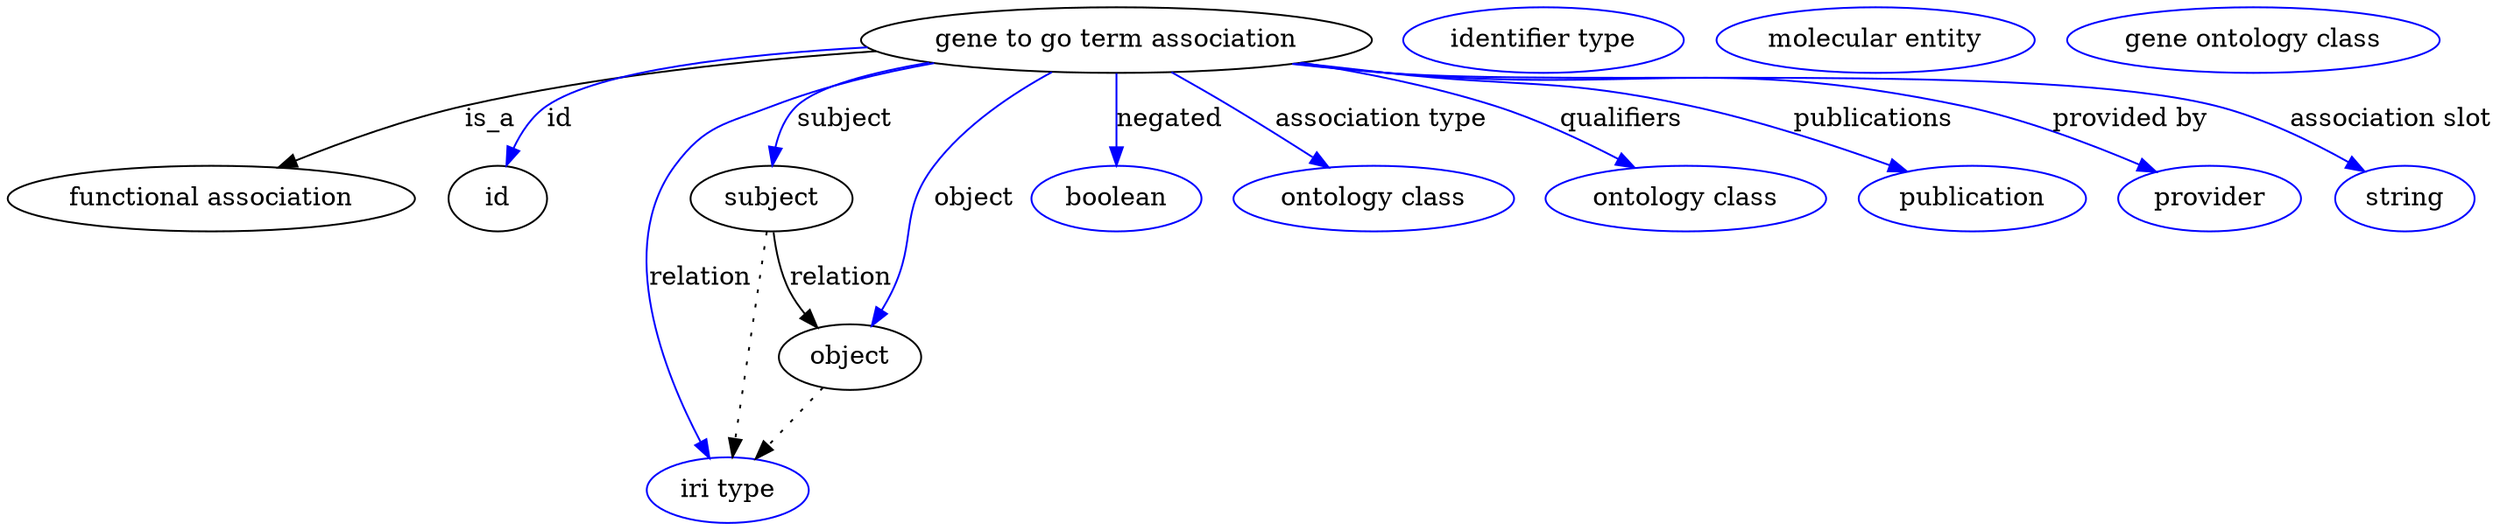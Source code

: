 digraph {
	graph [bb="0,0,1126.7,281"];
	node [label="\N"];
	"gene to go term association"	 [height=0.5,
		label="gene to go term association",
		pos="513.47,263",
		width=2.9685];
	"functional association"	 [height=0.5,
		pos="87.466,177",
		width=2.4296];
	"gene to go term association" -> "functional association"	 [label=is_a,
		lp="221.74,220",
		pos="e,121.19,193.66 411.02,257.75 351.57,252.99 275.68,243.99 209.91,227 182.66,219.96 153.42,208.19 130.35,197.84"];
	id	 [height=0.5,
		pos="219.47,177",
		width=0.75];
	"gene to go term association" -> id	 [color=blue,
		label=id,
		lp="255.91,220",
		pos="e,225.52,194.66 410.5,258.03 348.14,253.3 275.74,244.22 249.58,227 241.12,221.44 234.68,212.6 229.97,203.9",
		style=solid];
	subject	 [height=0.5,
		pos="352.47,177",
		width=0.97656];
	"gene to go term association" -> subject	 [color=blue,
		label=subject,
		lp="390.29,220",
		pos="e,354.43,195.06 436.38,250.46 407.98,244.46 380.19,236.5 369.81,227 363.52,221.24 359.51,213.09 356.96,205.03",
		style=solid];
	relation	 [color=blue,
		height=0.5,
		label="iri type",
		pos="332.47,18",
		width=0.9834];
	"gene to go term association" -> relation	 [color=blue,
		label=relation,
		lp="316.84,134",
		pos="e,323.07,35.476 434.63,250.75 409.07,245.26 380.99,237.56 356.47,227 332.92,216.86 322.34,216.56 308.47,195 278.66,148.68 301.77,\
81.424 318.71,44.586",
		style=solid];
	object	 [height=0.5,
		pos="392.47,91",
		width=0.88096];
	"gene to go term association" -> object	 [color=blue,
		label=object,
		lp="449.57,177",
		pos="e,401.19,108.39 485.56,245.53 468.06,233.3 446.25,215.51 432.26,195 414.3,168.67 421.36,156.57 409.47,127 408.23,123.92 406.86,120.73 \
405.45,117.58",
		style=solid];
	negated	 [color=blue,
		height=0.5,
		label=boolean,
		pos="513.47,177",
		width=1.0584];
	"gene to go term association" -> negated	 [color=blue,
		label=negated,
		lp="535.23,220",
		pos="e,513.47,195.21 513.47,244.76 513.47,233.36 513.47,218.43 513.47,205.49",
		style=solid];
	"association type"	 [color=blue,
		height=0.5,
		label="ontology class",
		pos="630.47,177",
		width=1.6931];
	"gene to go term association" -> "association type"	 [color=blue,
		label="association type",
		lp="624.37,220",
		pos="e,607.73,193.71 537.42,245.39 555.36,232.2 580.05,214.06 599.49,199.77",
		style=solid];
	qualifiers	 [color=blue,
		height=0.5,
		label="ontology class",
		pos="770.47,177",
		width=1.6931];
	"gene to go term association" -> qualifiers	 [color=blue,
		label=qualifiers,
		lp="730.52,220",
		pos="e,743.3,193.38 588.68,250.19 615.83,244.5 646.44,236.82 673.47,227 694.39,219.39 716.54,208.24 734.39,198.39",
		style=solid];
	publications	 [color=blue,
		height=0.5,
		label=publication,
		pos="899.47,177",
		width=1.3859];
	"gene to go term association" -> publications	 [color=blue,
		label=publications,
		lp="841.68,220",
		pos="e,867.2,190.78 591.75,250.66 604.35,248.73 617.27,246.78 629.47,245 687.62,236.49 703.39,241.02 760.47,227 793.85,218.8 830.38,205.48 \
857.61,194.65",
		style=solid];
	"provided by"	 [color=blue,
		height=0.5,
		label=provider,
		pos="1007.5,177",
		width=1.1129];
	"gene to go term association" -> "provided by"	 [color=blue,
		label="provided by",
		lp="957.1,220",
		pos="e,980.26,190.4 589.47,250.29 602.78,248.33 616.51,246.47 629.47,245 740.15,232.45 770.8,251.54 879.47,227 911.45,219.78 945.99,205.9 \
971.11,194.59",
		style=solid];
	"association slot"	 [color=blue,
		height=0.5,
		label=string,
		pos="1096.5,177",
		width=0.8403];
	"gene to go term association" -> "association slot"	 [color=blue,
		label="association slot",
		lp="1074.4,220",
		pos="e,1075.6,190.41 588.51,250.18 602.11,248.19 616.19,246.35 629.47,245 710.26,236.76 915.83,247.29 994.47,227 1020.2,220.36 1047.1,\
206.87 1066.8,195.58",
		style=solid];
	association_id	 [color=blue,
		height=0.5,
		label="identifier type",
		pos="697.47,263",
		width=1.652];
	subject -> relation	 [pos="e,334.73,36.027 350.17,158.76 346.71,131.21 340.11,78.735 336.02,46.223",
		style=dotted];
	subject -> object	 [label=relation,
		lp="388.84,134",
		pos="e,378.88,107.46 356.04,158.87 358.35,149.13 361.85,137.08 366.71,127 368.5,123.29 370.66,119.56 372.98,115.97"];
	"gene to go term association_subject"	 [color=blue,
		height=0.5,
		label="molecular entity",
		pos="842.47,263",
		width=1.8837];
	object -> relation	 [pos="e,346.23,34.752 378.85,74.435 371.16,65.075 361.39,53.191 352.8,42.745",
		style=dotted];
	"gene to go term association_object"	 [color=blue,
		height=0.5,
		label="gene ontology class",
		pos="1008.5,263",
		width=2.2183];
}
